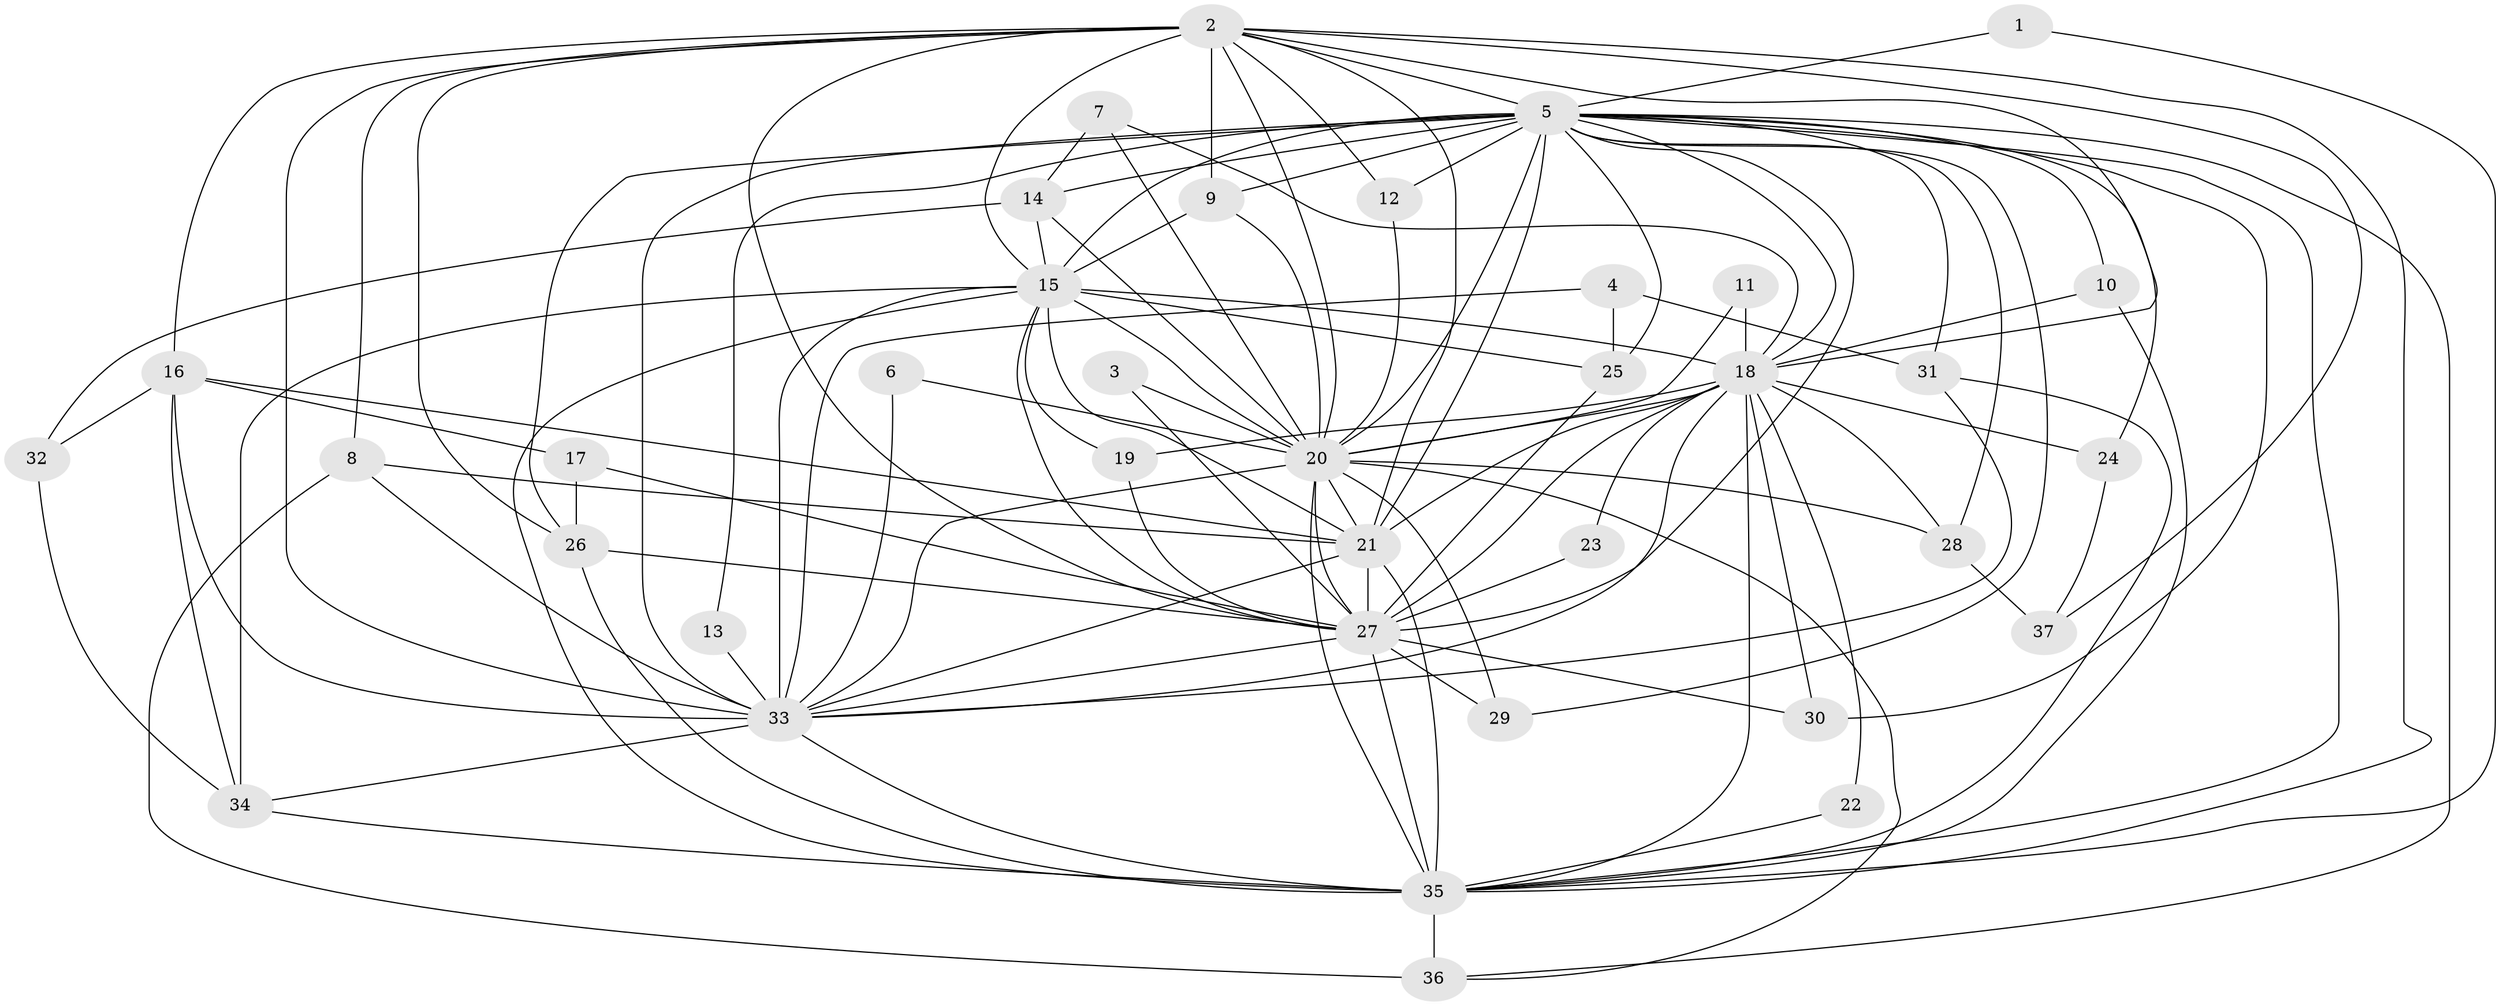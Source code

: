 // original degree distribution, {20: 0.01098901098901099, 21: 0.02197802197802198, 23: 0.02197802197802198, 17: 0.01098901098901099, 28: 0.01098901098901099, 16: 0.02197802197802198, 18: 0.01098901098901099, 5: 0.04395604395604396, 3: 0.21978021978021978, 2: 0.5494505494505495, 4: 0.06593406593406594, 7: 0.01098901098901099}
// Generated by graph-tools (version 1.1) at 2025/36/03/04/25 23:36:35]
// undirected, 37 vertices, 116 edges
graph export_dot {
  node [color=gray90,style=filled];
  1;
  2;
  3;
  4;
  5;
  6;
  7;
  8;
  9;
  10;
  11;
  12;
  13;
  14;
  15;
  16;
  17;
  18;
  19;
  20;
  21;
  22;
  23;
  24;
  25;
  26;
  27;
  28;
  29;
  30;
  31;
  32;
  33;
  34;
  35;
  36;
  37;
  1 -- 5 [weight=1.0];
  1 -- 35 [weight=1.0];
  2 -- 5 [weight=2.0];
  2 -- 8 [weight=1.0];
  2 -- 9 [weight=1.0];
  2 -- 12 [weight=1.0];
  2 -- 15 [weight=2.0];
  2 -- 16 [weight=1.0];
  2 -- 18 [weight=1.0];
  2 -- 20 [weight=1.0];
  2 -- 21 [weight=1.0];
  2 -- 26 [weight=1.0];
  2 -- 27 [weight=1.0];
  2 -- 33 [weight=2.0];
  2 -- 35 [weight=1.0];
  2 -- 37 [weight=1.0];
  3 -- 20 [weight=1.0];
  3 -- 27 [weight=1.0];
  4 -- 25 [weight=1.0];
  4 -- 31 [weight=1.0];
  4 -- 33 [weight=1.0];
  5 -- 9 [weight=1.0];
  5 -- 10 [weight=1.0];
  5 -- 12 [weight=1.0];
  5 -- 13 [weight=1.0];
  5 -- 14 [weight=1.0];
  5 -- 15 [weight=3.0];
  5 -- 18 [weight=2.0];
  5 -- 20 [weight=3.0];
  5 -- 21 [weight=3.0];
  5 -- 24 [weight=1.0];
  5 -- 25 [weight=1.0];
  5 -- 26 [weight=1.0];
  5 -- 27 [weight=2.0];
  5 -- 28 [weight=1.0];
  5 -- 29 [weight=1.0];
  5 -- 30 [weight=1.0];
  5 -- 31 [weight=2.0];
  5 -- 33 [weight=3.0];
  5 -- 35 [weight=2.0];
  5 -- 36 [weight=1.0];
  6 -- 20 [weight=1.0];
  6 -- 33 [weight=1.0];
  7 -- 14 [weight=1.0];
  7 -- 18 [weight=1.0];
  7 -- 20 [weight=1.0];
  8 -- 21 [weight=1.0];
  8 -- 33 [weight=2.0];
  8 -- 36 [weight=1.0];
  9 -- 15 [weight=1.0];
  9 -- 20 [weight=1.0];
  10 -- 18 [weight=1.0];
  10 -- 35 [weight=1.0];
  11 -- 18 [weight=1.0];
  11 -- 20 [weight=1.0];
  12 -- 20 [weight=1.0];
  13 -- 33 [weight=1.0];
  14 -- 15 [weight=1.0];
  14 -- 20 [weight=2.0];
  14 -- 32 [weight=1.0];
  15 -- 18 [weight=2.0];
  15 -- 19 [weight=1.0];
  15 -- 20 [weight=1.0];
  15 -- 21 [weight=1.0];
  15 -- 25 [weight=2.0];
  15 -- 27 [weight=2.0];
  15 -- 33 [weight=1.0];
  15 -- 34 [weight=1.0];
  15 -- 35 [weight=1.0];
  16 -- 17 [weight=2.0];
  16 -- 21 [weight=1.0];
  16 -- 32 [weight=1.0];
  16 -- 33 [weight=1.0];
  16 -- 34 [weight=1.0];
  17 -- 26 [weight=1.0];
  17 -- 27 [weight=1.0];
  18 -- 19 [weight=1.0];
  18 -- 20 [weight=2.0];
  18 -- 21 [weight=3.0];
  18 -- 22 [weight=1.0];
  18 -- 23 [weight=1.0];
  18 -- 24 [weight=1.0];
  18 -- 27 [weight=2.0];
  18 -- 28 [weight=1.0];
  18 -- 30 [weight=1.0];
  18 -- 33 [weight=1.0];
  18 -- 35 [weight=1.0];
  19 -- 27 [weight=1.0];
  20 -- 21 [weight=1.0];
  20 -- 27 [weight=1.0];
  20 -- 28 [weight=1.0];
  20 -- 29 [weight=1.0];
  20 -- 33 [weight=1.0];
  20 -- 35 [weight=2.0];
  20 -- 36 [weight=1.0];
  21 -- 27 [weight=2.0];
  21 -- 33 [weight=2.0];
  21 -- 35 [weight=2.0];
  22 -- 35 [weight=1.0];
  23 -- 27 [weight=1.0];
  24 -- 37 [weight=1.0];
  25 -- 27 [weight=1.0];
  26 -- 27 [weight=1.0];
  26 -- 35 [weight=1.0];
  27 -- 29 [weight=1.0];
  27 -- 30 [weight=2.0];
  27 -- 33 [weight=1.0];
  27 -- 35 [weight=1.0];
  28 -- 37 [weight=1.0];
  31 -- 33 [weight=1.0];
  31 -- 35 [weight=1.0];
  32 -- 34 [weight=1.0];
  33 -- 34 [weight=1.0];
  33 -- 35 [weight=2.0];
  34 -- 35 [weight=1.0];
  35 -- 36 [weight=2.0];
}
